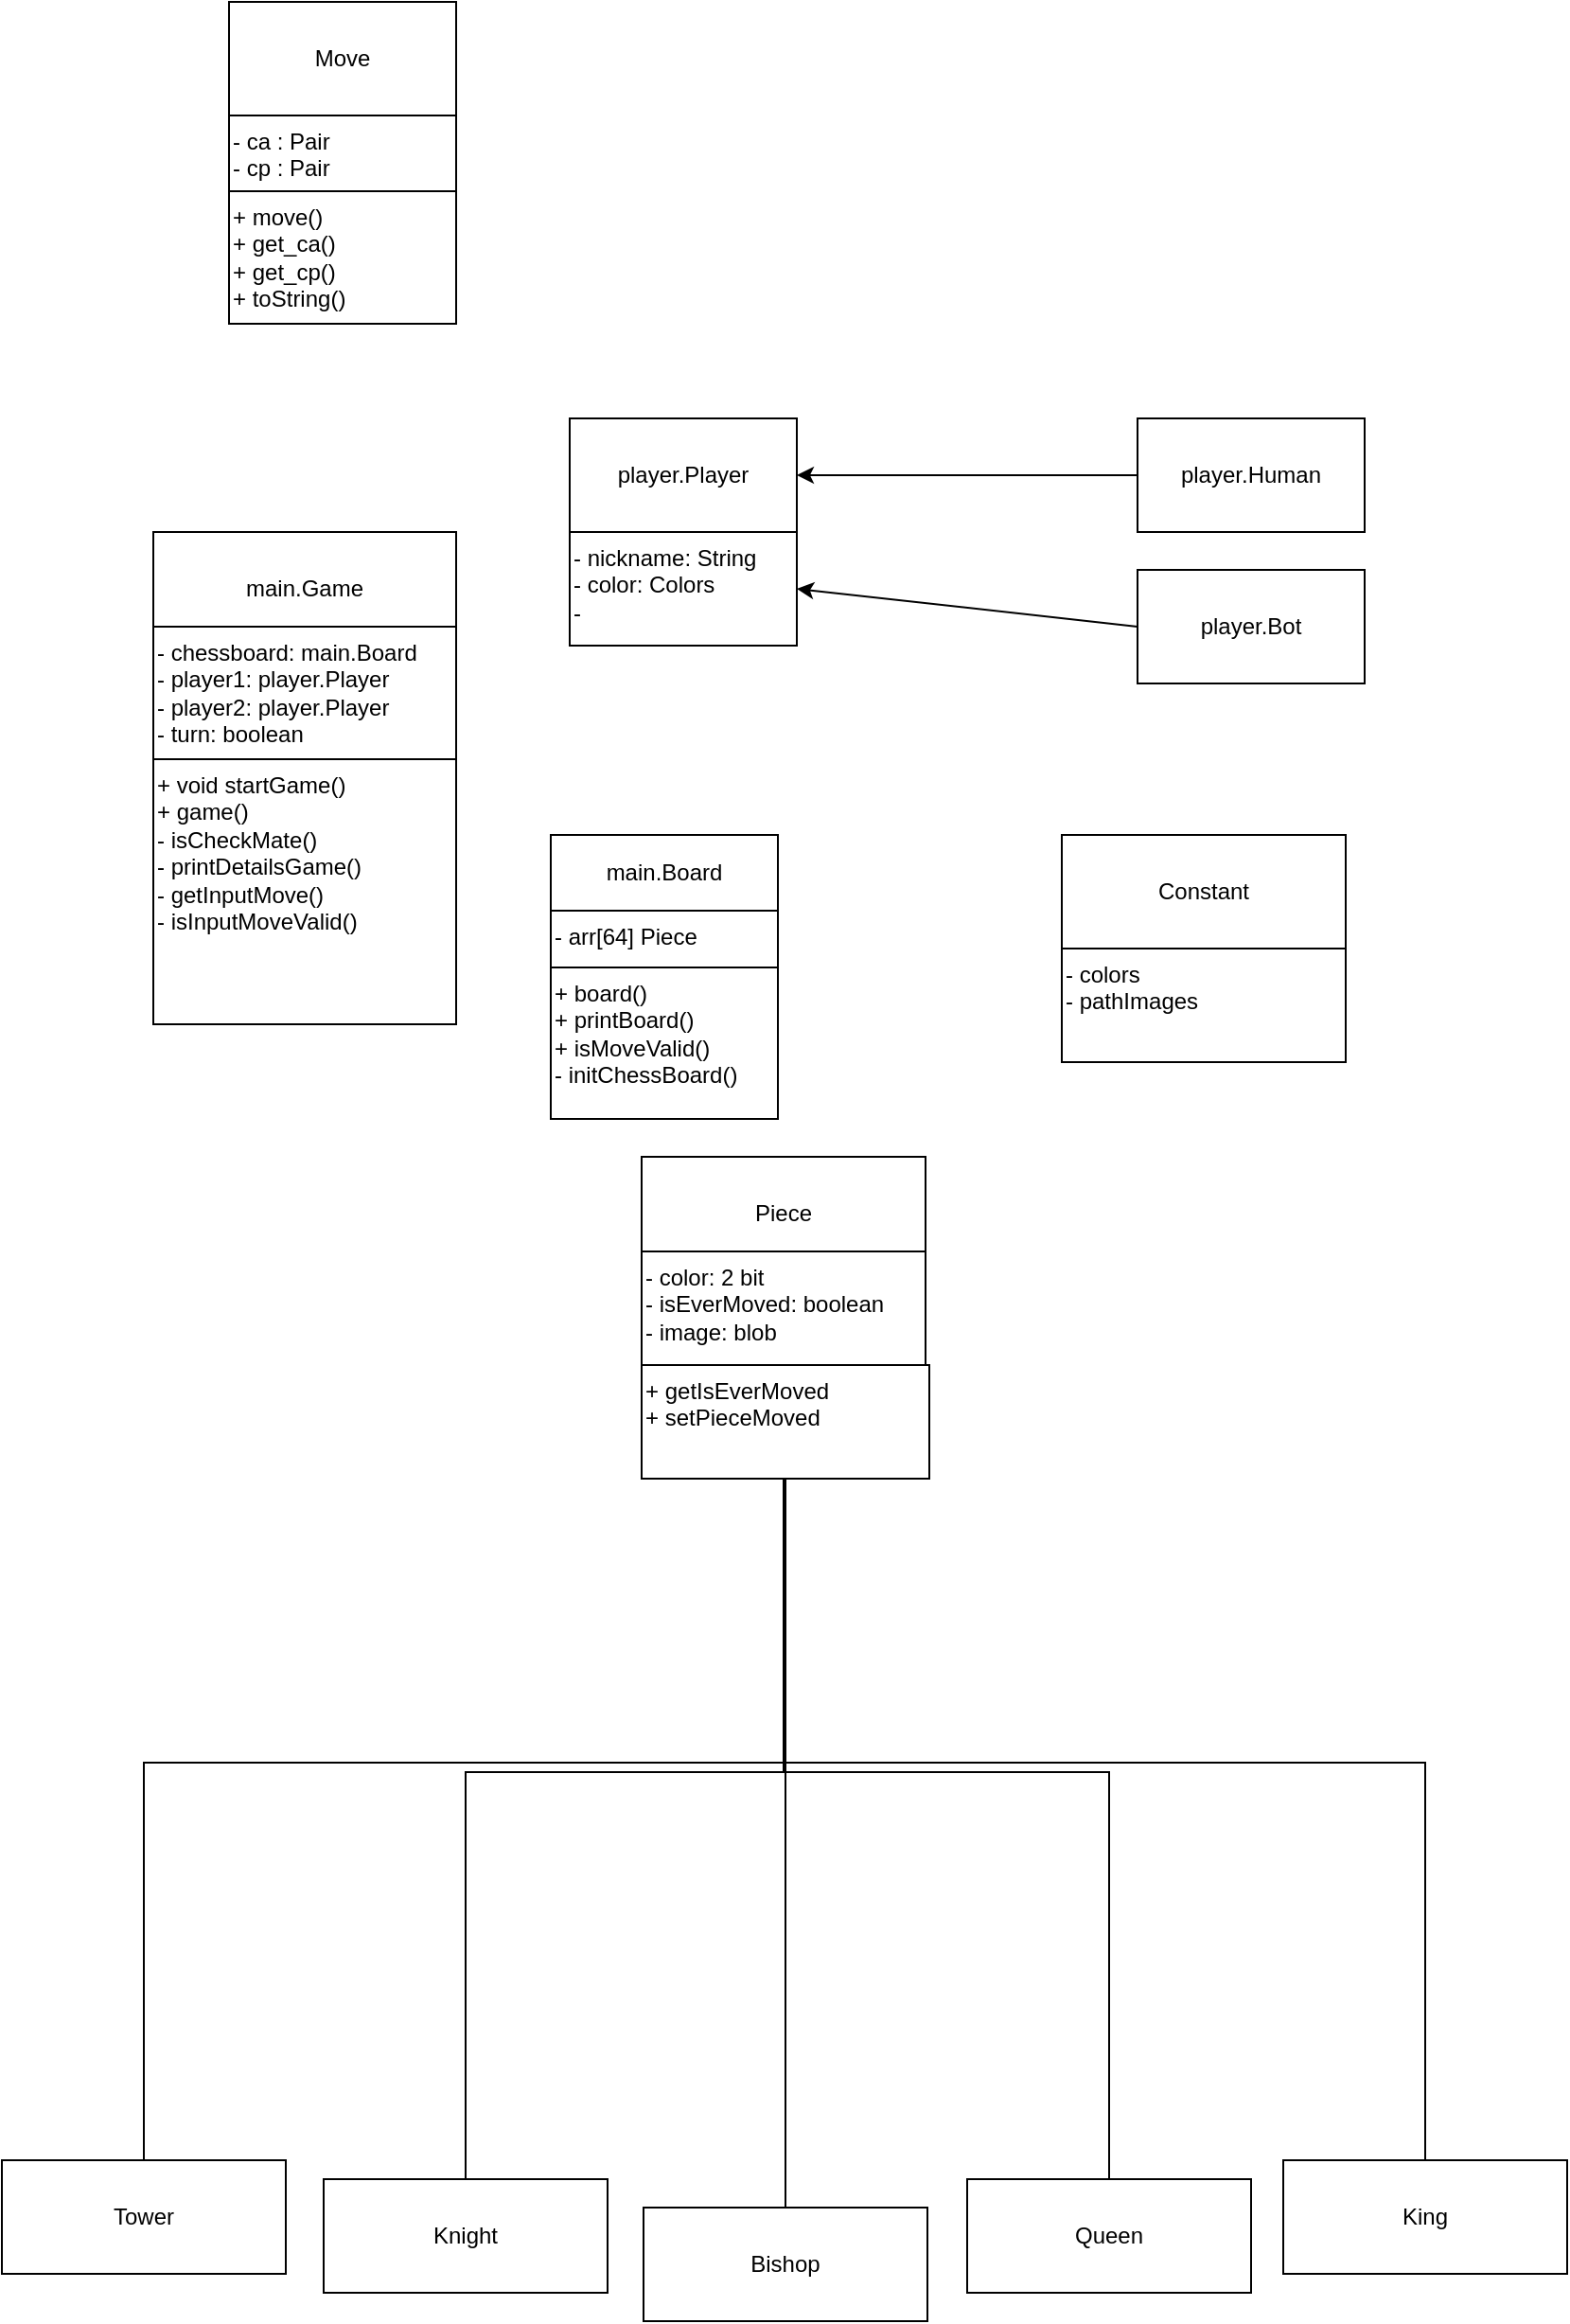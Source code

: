 <mxfile version="24.7.6">
  <diagram name="Pagina-1" id="n-4xevzuOd9kLehilfn1">
    <mxGraphModel dx="989" dy="1733" grid="1" gridSize="10" guides="1" tooltips="1" connect="1" arrows="1" fold="1" page="1" pageScale="1" pageWidth="827" pageHeight="1169" math="0" shadow="0">
      <root>
        <mxCell id="0" />
        <mxCell id="1" parent="0" />
        <mxCell id="iapaWCNFb2yjcTGx5gQ4-1" value="main.Game" style="rounded=0;whiteSpace=wrap;html=1;" parent="1" vertex="1">
          <mxGeometry x="80" y="-300" width="160" height="60" as="geometry" />
        </mxCell>
        <mxCell id="iapaWCNFb2yjcTGx5gQ4-2" value="- chessboard: main.Board&lt;br&gt;- player1: player.Player&lt;br&gt;- player2: player.Player&lt;br&gt;- turn: boolean&lt;br&gt;&lt;div&gt;&lt;br&gt;&lt;/div&gt;" style="rounded=0;whiteSpace=wrap;html=1;align=left;verticalAlign=top;" parent="1" vertex="1">
          <mxGeometry x="80" y="-250" width="160" height="70" as="geometry" />
        </mxCell>
        <mxCell id="iapaWCNFb2yjcTGx5gQ4-3" value="+ void startGame()&lt;br&gt;+ game()&lt;br&gt;- isCheckMate()&lt;br&gt;- printDetailsGame()&lt;br&gt;- getInputMove()&lt;br&gt;- isInputMoveValid()" style="rounded=0;whiteSpace=wrap;html=1;align=left;horizontal=1;verticalAlign=top;" parent="1" vertex="1">
          <mxGeometry x="80" y="-180" width="160" height="140" as="geometry" />
        </mxCell>
        <mxCell id="iapaWCNFb2yjcTGx5gQ4-4" value="main.Board" style="rounded=0;whiteSpace=wrap;html=1;" parent="1" vertex="1">
          <mxGeometry x="290" y="-140" width="120" height="40" as="geometry" />
        </mxCell>
        <mxCell id="iapaWCNFb2yjcTGx5gQ4-5" value="- arr[64] Piece&lt;br&gt;&lt;br&gt;&lt;div&gt;&lt;br&gt;&lt;/div&gt;" style="rounded=0;whiteSpace=wrap;html=1;align=left;verticalAlign=top;" parent="1" vertex="1">
          <mxGeometry x="290" y="-100" width="120" height="30" as="geometry" />
        </mxCell>
        <mxCell id="iapaWCNFb2yjcTGx5gQ4-6" value="+ board()&lt;br&gt;+ printBoard()&lt;br&gt;+ isMoveValid()&lt;div&gt;- initChessBoard()&lt;/div&gt;" style="rounded=0;whiteSpace=wrap;html=1;align=left;verticalAlign=top;" parent="1" vertex="1">
          <mxGeometry x="290" y="-70" width="120" height="80" as="geometry" />
        </mxCell>
        <mxCell id="iapaWCNFb2yjcTGx5gQ4-7" value="Piece" style="rounded=0;whiteSpace=wrap;html=1;" parent="1" vertex="1">
          <mxGeometry x="338" y="30" width="150" height="60" as="geometry" />
        </mxCell>
        <mxCell id="iapaWCNFb2yjcTGx5gQ4-8" value="- color: 2 bit&lt;br&gt;- isEverMoved: boolean&lt;br&gt;- image: blob" style="rounded=0;whiteSpace=wrap;html=1;align=left;verticalAlign=top;" parent="1" vertex="1">
          <mxGeometry x="338" y="80" width="150" height="60" as="geometry" />
        </mxCell>
        <mxCell id="iapaWCNFb2yjcTGx5gQ4-23" style="edgeStyle=orthogonalEdgeStyle;rounded=0;orthogonalLoop=1;jettySize=auto;html=1;exitX=0.5;exitY=0;exitDx=0;exitDy=0;" parent="1" source="iapaWCNFb2yjcTGx5gQ4-9" target="iapaWCNFb2yjcTGx5gQ4-8" edge="1">
          <mxGeometry relative="1" as="geometry" />
        </mxCell>
        <mxCell id="iapaWCNFb2yjcTGx5gQ4-9" value="Tower" style="rounded=0;whiteSpace=wrap;html=1;" parent="1" vertex="1">
          <mxGeometry y="560" width="150" height="60" as="geometry" />
        </mxCell>
        <mxCell id="iapaWCNFb2yjcTGx5gQ4-24" style="edgeStyle=orthogonalEdgeStyle;rounded=0;orthogonalLoop=1;jettySize=auto;html=1;exitX=0.5;exitY=0;exitDx=0;exitDy=0;entryX=0.5;entryY=1;entryDx=0;entryDy=0;" parent="1" source="iapaWCNFb2yjcTGx5gQ4-10" target="iapaWCNFb2yjcTGx5gQ4-8" edge="1">
          <mxGeometry relative="1" as="geometry">
            <mxPoint x="410" y="140" as="targetPoint" />
          </mxGeometry>
        </mxCell>
        <mxCell id="iapaWCNFb2yjcTGx5gQ4-10" value="Knight" style="rounded=0;whiteSpace=wrap;html=1;" parent="1" vertex="1">
          <mxGeometry x="170" y="570" width="150" height="60" as="geometry" />
        </mxCell>
        <mxCell id="iapaWCNFb2yjcTGx5gQ4-25" style="edgeStyle=orthogonalEdgeStyle;rounded=0;orthogonalLoop=1;jettySize=auto;html=1;" parent="1" source="iapaWCNFb2yjcTGx5gQ4-11" edge="1">
          <mxGeometry relative="1" as="geometry">
            <mxPoint x="414" y="140" as="targetPoint" />
          </mxGeometry>
        </mxCell>
        <mxCell id="iapaWCNFb2yjcTGx5gQ4-11" value="Bishop" style="rounded=0;whiteSpace=wrap;html=1;" parent="1" vertex="1">
          <mxGeometry x="339" y="585" width="150" height="60" as="geometry" />
        </mxCell>
        <mxCell id="iapaWCNFb2yjcTGx5gQ4-26" style="edgeStyle=orthogonalEdgeStyle;rounded=0;orthogonalLoop=1;jettySize=auto;html=1;exitX=0.5;exitY=0;exitDx=0;exitDy=0;entryX=0.5;entryY=1;entryDx=0;entryDy=0;" parent="1" source="iapaWCNFb2yjcTGx5gQ4-12" target="iapaWCNFb2yjcTGx5gQ4-8" edge="1">
          <mxGeometry relative="1" as="geometry">
            <mxPoint x="420" y="140" as="targetPoint" />
          </mxGeometry>
        </mxCell>
        <mxCell id="iapaWCNFb2yjcTGx5gQ4-12" value="Queen" style="rounded=0;whiteSpace=wrap;html=1;" parent="1" vertex="1">
          <mxGeometry x="510" y="570" width="150" height="60" as="geometry" />
        </mxCell>
        <mxCell id="iapaWCNFb2yjcTGx5gQ4-27" style="edgeStyle=orthogonalEdgeStyle;rounded=0;orthogonalLoop=1;jettySize=auto;html=1;exitX=0.5;exitY=0;exitDx=0;exitDy=0;entryX=0.5;entryY=1;entryDx=0;entryDy=0;" parent="1" source="iapaWCNFb2yjcTGx5gQ4-13" target="iapaWCNFb2yjcTGx5gQ4-8" edge="1">
          <mxGeometry relative="1" as="geometry" />
        </mxCell>
        <mxCell id="iapaWCNFb2yjcTGx5gQ4-13" value="King" style="rounded=0;whiteSpace=wrap;html=1;" parent="1" vertex="1">
          <mxGeometry x="677" y="560" width="150" height="60" as="geometry" />
        </mxCell>
        <mxCell id="iapaWCNFb2yjcTGx5gQ4-14" value="Constant" style="rounded=0;whiteSpace=wrap;html=1;" parent="1" vertex="1">
          <mxGeometry x="560" y="-140" width="150" height="60" as="geometry" />
        </mxCell>
        <mxCell id="iapaWCNFb2yjcTGx5gQ4-15" value="- colors&lt;br&gt;- pathImages" style="rounded=0;whiteSpace=wrap;html=1;align=left;verticalAlign=top;" parent="1" vertex="1">
          <mxGeometry x="560" y="-80" width="150" height="60" as="geometry" />
        </mxCell>
        <mxCell id="iapaWCNFb2yjcTGx5gQ4-16" value="player.Player" style="rounded=0;whiteSpace=wrap;html=1;" parent="1" vertex="1">
          <mxGeometry x="300" y="-360" width="120" height="60" as="geometry" />
        </mxCell>
        <mxCell id="iapaWCNFb2yjcTGx5gQ4-22" style="edgeStyle=orthogonalEdgeStyle;rounded=0;orthogonalLoop=1;jettySize=auto;html=1;" parent="1" source="iapaWCNFb2yjcTGx5gQ4-17" target="iapaWCNFb2yjcTGx5gQ4-16" edge="1">
          <mxGeometry relative="1" as="geometry" />
        </mxCell>
        <mxCell id="iapaWCNFb2yjcTGx5gQ4-17" value="player.Human" style="rounded=0;whiteSpace=wrap;html=1;" parent="1" vertex="1">
          <mxGeometry x="600" y="-360" width="120" height="60" as="geometry" />
        </mxCell>
        <mxCell id="iapaWCNFb2yjcTGx5gQ4-18" value="player.Bot" style="rounded=0;whiteSpace=wrap;html=1;" parent="1" vertex="1">
          <mxGeometry x="600" y="-280" width="120" height="60" as="geometry" />
        </mxCell>
        <mxCell id="iapaWCNFb2yjcTGx5gQ4-19" value="- nickname: String&lt;br&gt;- color: Colors&lt;br&gt;-&amp;nbsp;" style="rounded=0;whiteSpace=wrap;html=1;align=left;verticalAlign=top;" parent="1" vertex="1">
          <mxGeometry x="300" y="-300" width="120" height="60" as="geometry" />
        </mxCell>
        <mxCell id="iapaWCNFb2yjcTGx5gQ4-21" value="" style="endArrow=classic;html=1;rounded=0;exitX=0;exitY=0.5;exitDx=0;exitDy=0;entryX=1;entryY=0.5;entryDx=0;entryDy=0;" parent="1" source="iapaWCNFb2yjcTGx5gQ4-18" target="iapaWCNFb2yjcTGx5gQ4-19" edge="1">
          <mxGeometry width="50" height="50" relative="1" as="geometry">
            <mxPoint x="570" y="-240" as="sourcePoint" />
            <mxPoint x="570" y="-290" as="targetPoint" />
          </mxGeometry>
        </mxCell>
        <mxCell id="wjYsbVMYEBUa93ALgJD4-1" value="Move" style="rounded=0;whiteSpace=wrap;html=1;" vertex="1" parent="1">
          <mxGeometry x="120" y="-580" width="120" height="60" as="geometry" />
        </mxCell>
        <mxCell id="wjYsbVMYEBUa93ALgJD4-2" value="- ca : Pair&lt;div&gt;- cp : Pair&lt;/div&gt;" style="rounded=0;whiteSpace=wrap;html=1;align=left;verticalAlign=top;" vertex="1" parent="1">
          <mxGeometry x="120" y="-520" width="120" height="40" as="geometry" />
        </mxCell>
        <mxCell id="wjYsbVMYEBUa93ALgJD4-3" value="+ move()&lt;div&gt;+ get_ca()&lt;/div&gt;&lt;div&gt;+ get_cp()&lt;/div&gt;&lt;div&gt;+ toString()&amp;nbsp;&lt;/div&gt;" style="rounded=0;whiteSpace=wrap;html=1;align=left;verticalAlign=top;" vertex="1" parent="1">
          <mxGeometry x="120" y="-480" width="120" height="70" as="geometry" />
        </mxCell>
        <mxCell id="wjYsbVMYEBUa93ALgJD4-4" value="+ getIsEverMoved&lt;div&gt;+ setPieceMoved&lt;/div&gt;" style="rounded=0;whiteSpace=wrap;html=1;align=left;verticalAlign=top;" vertex="1" parent="1">
          <mxGeometry x="338" y="140" width="152" height="60" as="geometry" />
        </mxCell>
      </root>
    </mxGraphModel>
  </diagram>
</mxfile>
